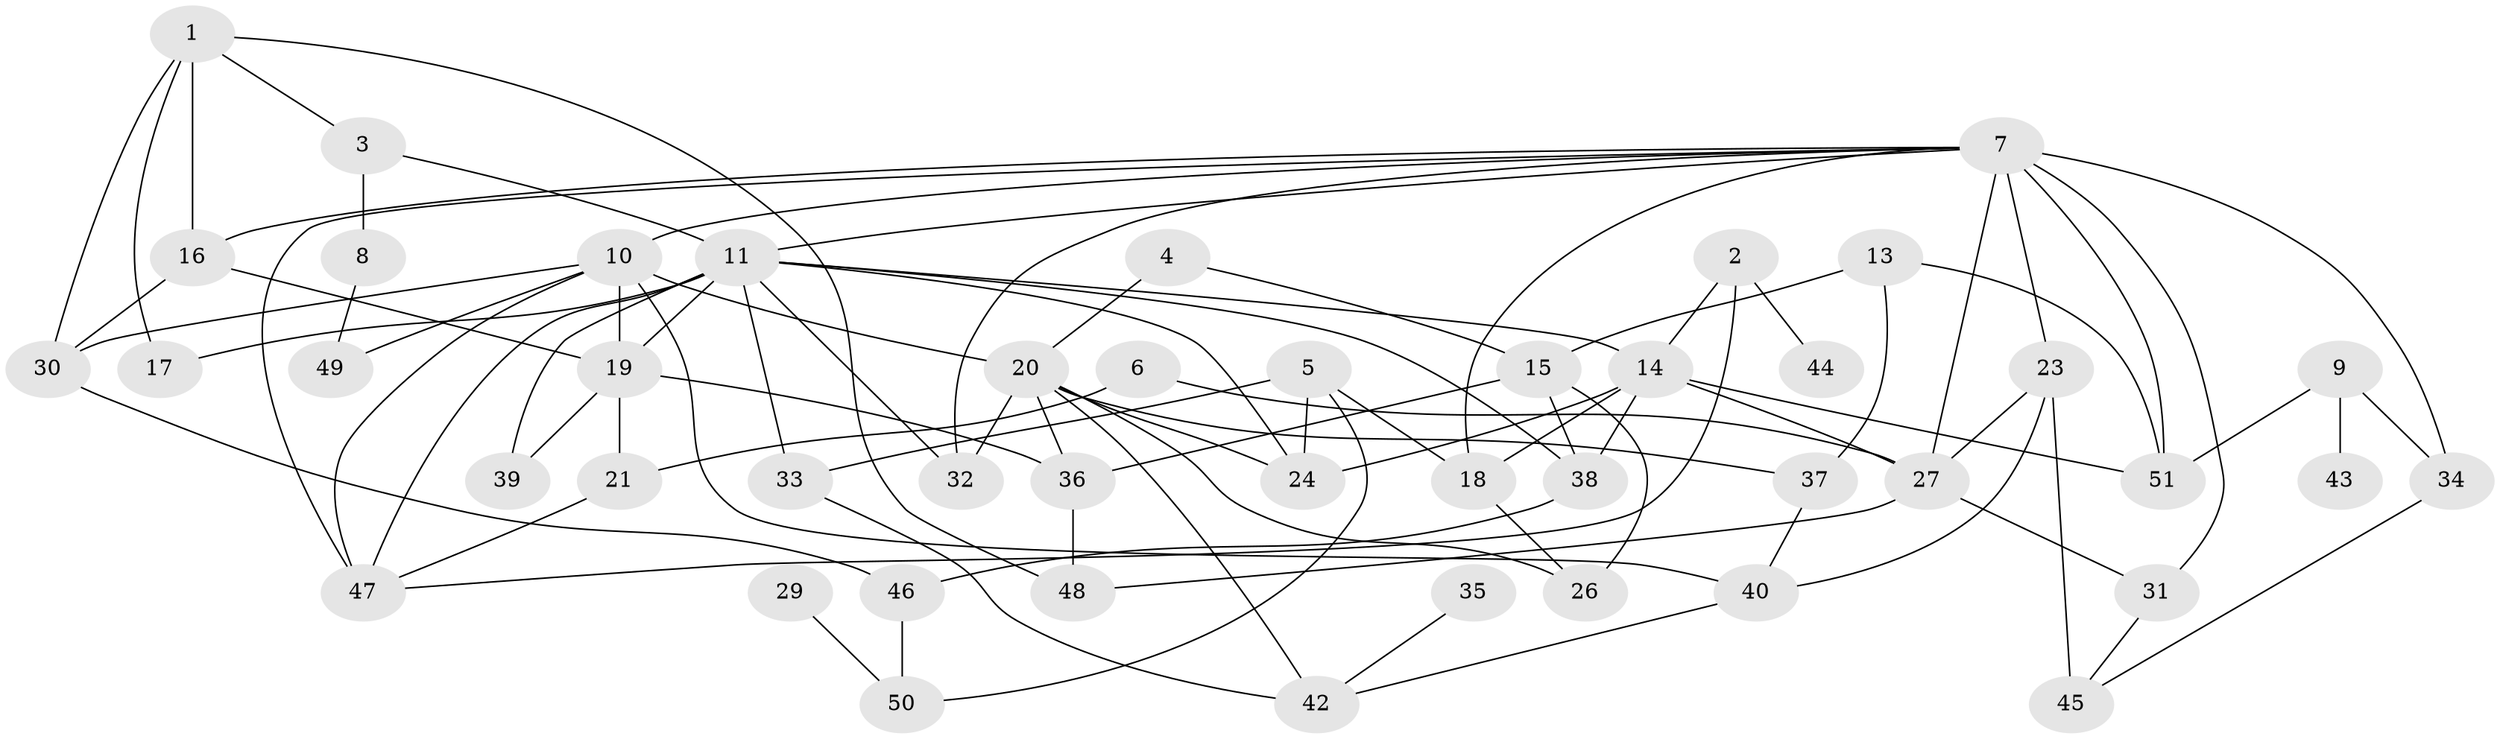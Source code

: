 // original degree distribution, {2: 0.28846153846153844, 4: 0.21153846153846154, 5: 0.08653846153846154, 1: 0.1346153846153846, 6: 0.019230769230769232, 0: 0.057692307692307696, 3: 0.18269230769230768, 7: 0.019230769230769232}
// Generated by graph-tools (version 1.1) at 2025/33/03/09/25 02:33:54]
// undirected, 46 vertices, 88 edges
graph export_dot {
graph [start="1"]
  node [color=gray90,style=filled];
  1;
  2;
  3;
  4;
  5;
  6;
  7;
  8;
  9;
  10;
  11;
  13;
  14;
  15;
  16;
  17;
  18;
  19;
  20;
  21;
  23;
  24;
  26;
  27;
  29;
  30;
  31;
  32;
  33;
  34;
  35;
  36;
  37;
  38;
  39;
  40;
  42;
  43;
  44;
  45;
  46;
  47;
  48;
  49;
  50;
  51;
  1 -- 3 [weight=1.0];
  1 -- 16 [weight=1.0];
  1 -- 17 [weight=1.0];
  1 -- 30 [weight=1.0];
  1 -- 48 [weight=1.0];
  2 -- 14 [weight=1.0];
  2 -- 44 [weight=1.0];
  2 -- 47 [weight=1.0];
  3 -- 8 [weight=1.0];
  3 -- 11 [weight=1.0];
  4 -- 15 [weight=1.0];
  4 -- 20 [weight=1.0];
  5 -- 18 [weight=1.0];
  5 -- 24 [weight=1.0];
  5 -- 33 [weight=1.0];
  5 -- 50 [weight=1.0];
  6 -- 21 [weight=1.0];
  6 -- 27 [weight=2.0];
  7 -- 10 [weight=1.0];
  7 -- 11 [weight=1.0];
  7 -- 16 [weight=1.0];
  7 -- 18 [weight=1.0];
  7 -- 23 [weight=4.0];
  7 -- 27 [weight=1.0];
  7 -- 31 [weight=1.0];
  7 -- 32 [weight=1.0];
  7 -- 34 [weight=1.0];
  7 -- 47 [weight=1.0];
  7 -- 51 [weight=1.0];
  8 -- 49 [weight=1.0];
  9 -- 34 [weight=1.0];
  9 -- 43 [weight=1.0];
  9 -- 51 [weight=1.0];
  10 -- 19 [weight=1.0];
  10 -- 20 [weight=1.0];
  10 -- 30 [weight=1.0];
  10 -- 40 [weight=1.0];
  10 -- 47 [weight=1.0];
  10 -- 49 [weight=1.0];
  11 -- 14 [weight=1.0];
  11 -- 17 [weight=1.0];
  11 -- 19 [weight=1.0];
  11 -- 24 [weight=1.0];
  11 -- 32 [weight=1.0];
  11 -- 33 [weight=1.0];
  11 -- 38 [weight=1.0];
  11 -- 39 [weight=1.0];
  11 -- 47 [weight=1.0];
  13 -- 15 [weight=1.0];
  13 -- 37 [weight=1.0];
  13 -- 51 [weight=1.0];
  14 -- 18 [weight=1.0];
  14 -- 24 [weight=1.0];
  14 -- 27 [weight=1.0];
  14 -- 38 [weight=1.0];
  14 -- 51 [weight=1.0];
  15 -- 26 [weight=1.0];
  15 -- 36 [weight=1.0];
  15 -- 38 [weight=1.0];
  16 -- 19 [weight=1.0];
  16 -- 30 [weight=1.0];
  18 -- 26 [weight=1.0];
  19 -- 21 [weight=1.0];
  19 -- 36 [weight=1.0];
  19 -- 39 [weight=1.0];
  20 -- 24 [weight=1.0];
  20 -- 26 [weight=1.0];
  20 -- 32 [weight=1.0];
  20 -- 36 [weight=1.0];
  20 -- 37 [weight=1.0];
  20 -- 42 [weight=1.0];
  21 -- 47 [weight=1.0];
  23 -- 27 [weight=1.0];
  23 -- 40 [weight=1.0];
  23 -- 45 [weight=3.0];
  27 -- 31 [weight=1.0];
  27 -- 48 [weight=1.0];
  29 -- 50 [weight=1.0];
  30 -- 46 [weight=1.0];
  31 -- 45 [weight=1.0];
  33 -- 42 [weight=1.0];
  34 -- 45 [weight=1.0];
  35 -- 42 [weight=1.0];
  36 -- 48 [weight=1.0];
  37 -- 40 [weight=1.0];
  38 -- 46 [weight=1.0];
  40 -- 42 [weight=1.0];
  46 -- 50 [weight=1.0];
}
